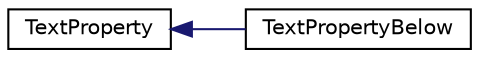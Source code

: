 digraph "Graphical Class Hierarchy"
{
 // LATEX_PDF_SIZE
  edge [fontname="Helvetica",fontsize="10",labelfontname="Helvetica",labelfontsize="10"];
  node [fontname="Helvetica",fontsize="10",shape=record];
  rankdir="LR";
  Node0 [label="TextProperty",height=0.2,width=0.4,color="black", fillcolor="white", style="filled",URL="$classTextProperty.html",tooltip=" "];
  Node0 -> Node1 [dir="back",color="midnightblue",fontsize="10",style="solid",fontname="Helvetica"];
  Node1 [label="TextPropertyBelow",height=0.2,width=0.4,color="black", fillcolor="white", style="filled",URL="$classTextPropertyBelow.html",tooltip=" "];
}
